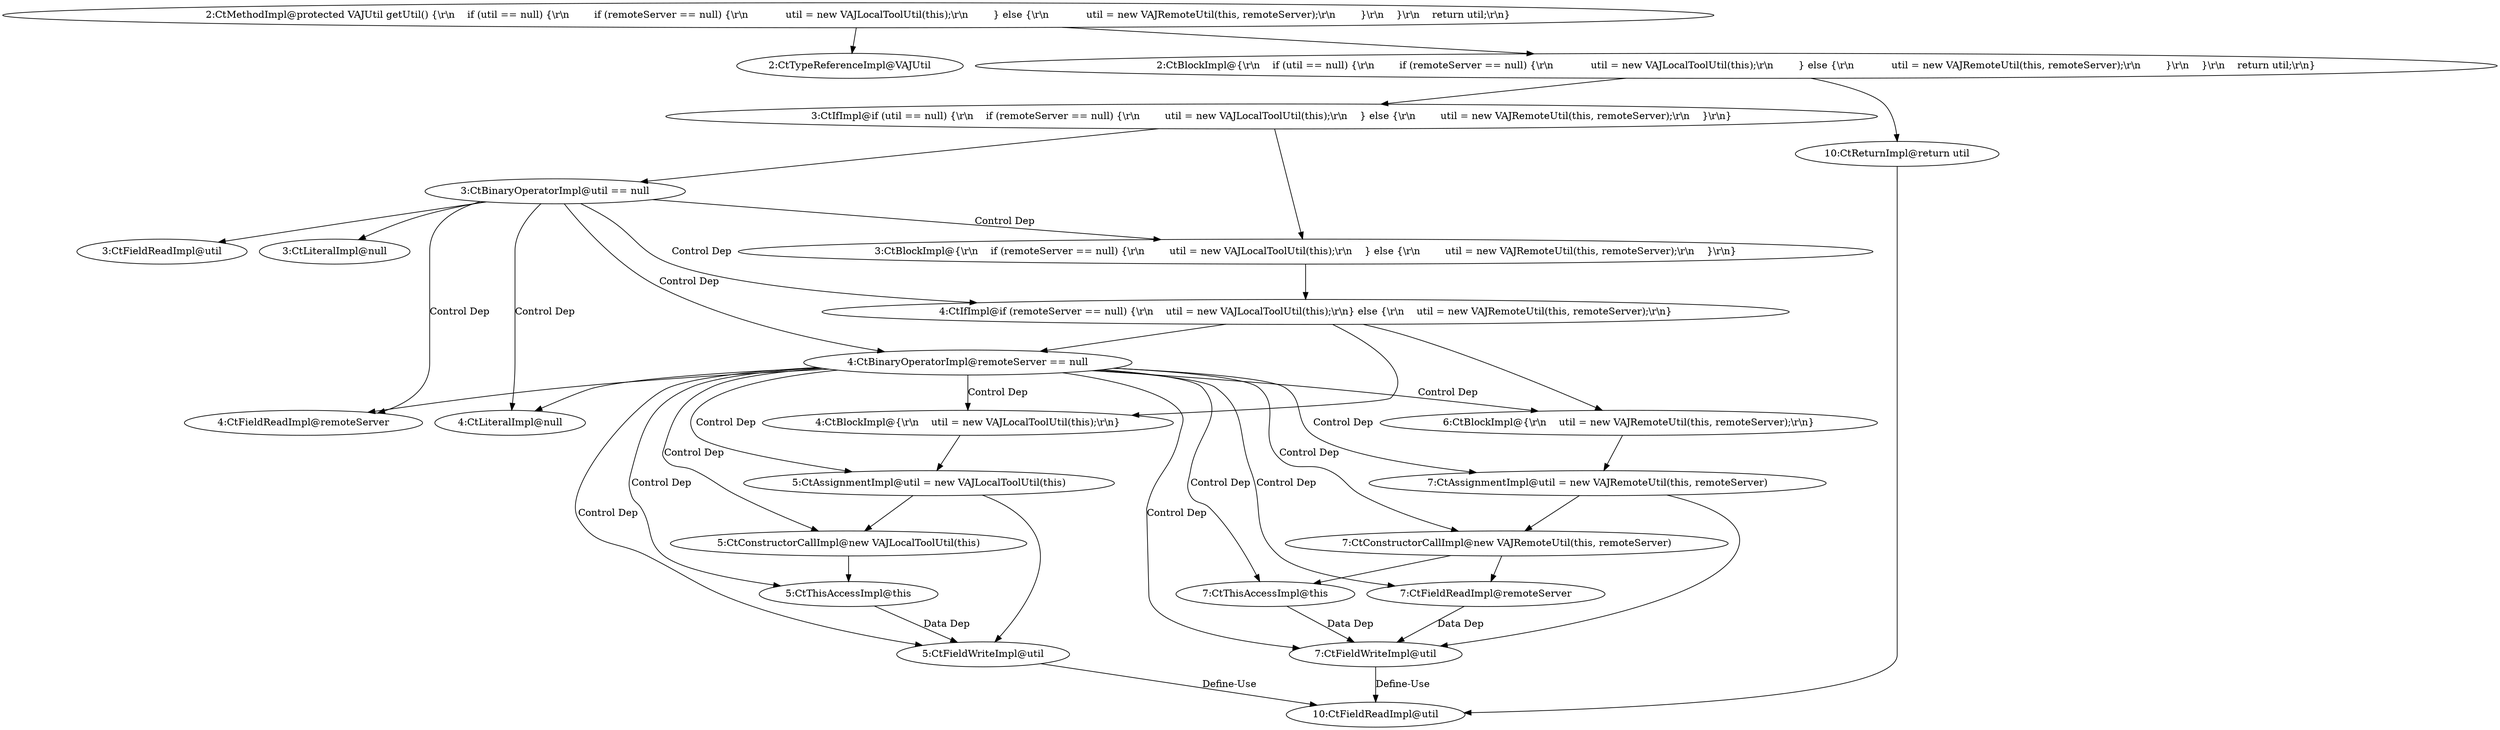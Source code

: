 digraph "getUtil#?" {
0 [label="2:CtTypeReferenceImpl@VAJUtil" shape=ellipse]
1 [label="3:CtFieldReadImpl@util" shape=ellipse]
2 [label="3:CtLiteralImpl@null" shape=ellipse]
3 [label="3:CtBinaryOperatorImpl@util == null" shape=ellipse]
4 [label="4:CtFieldReadImpl@remoteServer" shape=ellipse]
5 [label="4:CtLiteralImpl@null" shape=ellipse]
6 [label="4:CtBinaryOperatorImpl@remoteServer == null" shape=ellipse]
7 [label="5:CtFieldWriteImpl@util" shape=ellipse]
8 [label="5:CtThisAccessImpl@this" shape=ellipse]
9 [label="5:CtConstructorCallImpl@new VAJLocalToolUtil(this)" shape=ellipse]
10 [label="5:CtAssignmentImpl@util = new VAJLocalToolUtil(this)" shape=ellipse]
11 [label="4:CtBlockImpl@{\\r\\n    util = new VAJLocalToolUtil(this);\\r\\n}" shape=ellipse]
12 [label="7:CtFieldWriteImpl@util" shape=ellipse]
13 [label="7:CtThisAccessImpl@this" shape=ellipse]
14 [label="7:CtFieldReadImpl@remoteServer" shape=ellipse]
15 [label="7:CtConstructorCallImpl@new VAJRemoteUtil(this, remoteServer)" shape=ellipse]
16 [label="7:CtAssignmentImpl@util = new VAJRemoteUtil(this, remoteServer)" shape=ellipse]
17 [label="6:CtBlockImpl@{\\r\\n    util = new VAJRemoteUtil(this, remoteServer);\\r\\n}" shape=ellipse]
18 [label="4:CtIfImpl@if (remoteServer == null) {\\r\\n    util = new VAJLocalToolUtil(this);\\r\\n} else {\\r\\n    util = new VAJRemoteUtil(this, remoteServer);\\r\\n}" shape=ellipse]
19 [label="3:CtBlockImpl@{\\r\\n    if (remoteServer == null) {\\r\\n        util = new VAJLocalToolUtil(this);\\r\\n    } else {\\r\\n        util = new VAJRemoteUtil(this, remoteServer);\\r\\n    }\\r\\n}" shape=ellipse]
20 [label="3:CtIfImpl@if (util == null) {\\r\\n    if (remoteServer == null) {\\r\\n        util = new VAJLocalToolUtil(this);\\r\\n    } else {\\r\\n        util = new VAJRemoteUtil(this, remoteServer);\\r\\n    }\\r\\n}" shape=ellipse]
21 [label="10:CtFieldReadImpl@util" shape=ellipse]
22 [label="10:CtReturnImpl@return util" shape=ellipse]
23 [label="2:CtBlockImpl@{\\r\\n    if (util == null) {\\r\\n        if (remoteServer == null) {\\r\\n            util = new VAJLocalToolUtil(this);\\r\\n        } else {\\r\\n            util = new VAJRemoteUtil(this, remoteServer);\\r\\n        }\\r\\n    }\\r\\n    return util;\\r\\n}" shape=ellipse]
24 [label="2:CtMethodImpl@protected VAJUtil getUtil() {\\r\\n    if (util == null) {\\r\\n        if (remoteServer == null) {\\r\\n            util = new VAJLocalToolUtil(this);\\r\\n        } else {\\r\\n            util = new VAJRemoteUtil(this, remoteServer);\\r\\n        }\\r\\n    }\\r\\n    return util;\\r\\n}" shape=ellipse]
3 -> 1 [label=""];
3 -> 2 [label=""];
3 -> 19 [label="Control Dep"];
3 -> 18 [label="Control Dep"];
3 -> 6 [label="Control Dep"];
3 -> 4 [label="Control Dep"];
3 -> 5 [label="Control Dep"];
6 -> 4 [label=""];
6 -> 5 [label=""];
6 -> 11 [label="Control Dep"];
6 -> 10 [label="Control Dep"];
6 -> 7 [label="Control Dep"];
6 -> 9 [label="Control Dep"];
6 -> 8 [label="Control Dep"];
6 -> 17 [label="Control Dep"];
6 -> 16 [label="Control Dep"];
6 -> 12 [label="Control Dep"];
6 -> 15 [label="Control Dep"];
6 -> 13 [label="Control Dep"];
6 -> 14 [label="Control Dep"];
7 -> 21 [label="Define-Use"];
8 -> 7 [label="Data Dep"];
9 -> 8 [label=""];
10 -> 7 [label=""];
10 -> 9 [label=""];
11 -> 10 [label=""];
12 -> 21 [label="Define-Use"];
13 -> 12 [label="Data Dep"];
14 -> 12 [label="Data Dep"];
15 -> 13 [label=""];
15 -> 14 [label=""];
16 -> 12 [label=""];
16 -> 15 [label=""];
17 -> 16 [label=""];
18 -> 6 [label=""];
18 -> 11 [label=""];
18 -> 17 [label=""];
19 -> 18 [label=""];
20 -> 3 [label=""];
20 -> 19 [label=""];
22 -> 21 [label=""];
23 -> 20 [label=""];
23 -> 22 [label=""];
24 -> 0 [label=""];
24 -> 23 [label=""];
}